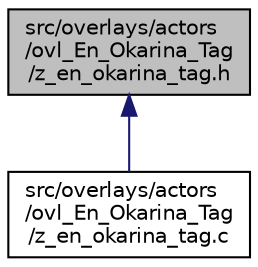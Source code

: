 digraph "src/overlays/actors/ovl_En_Okarina_Tag/z_en_okarina_tag.h"
{
 // LATEX_PDF_SIZE
  edge [fontname="Helvetica",fontsize="10",labelfontname="Helvetica",labelfontsize="10"];
  node [fontname="Helvetica",fontsize="10",shape=record];
  Node1 [label="src/overlays/actors\l/ovl_En_Okarina_Tag\l/z_en_okarina_tag.h",height=0.2,width=0.4,color="black", fillcolor="grey75", style="filled", fontcolor="black",tooltip=" "];
  Node1 -> Node2 [dir="back",color="midnightblue",fontsize="10",style="solid",fontname="Helvetica"];
  Node2 [label="src/overlays/actors\l/ovl_En_Okarina_Tag\l/z_en_okarina_tag.c",height=0.2,width=0.4,color="black", fillcolor="white", style="filled",URL="$d7/d82/z__en__okarina__tag_8c.html",tooltip=" "];
}
